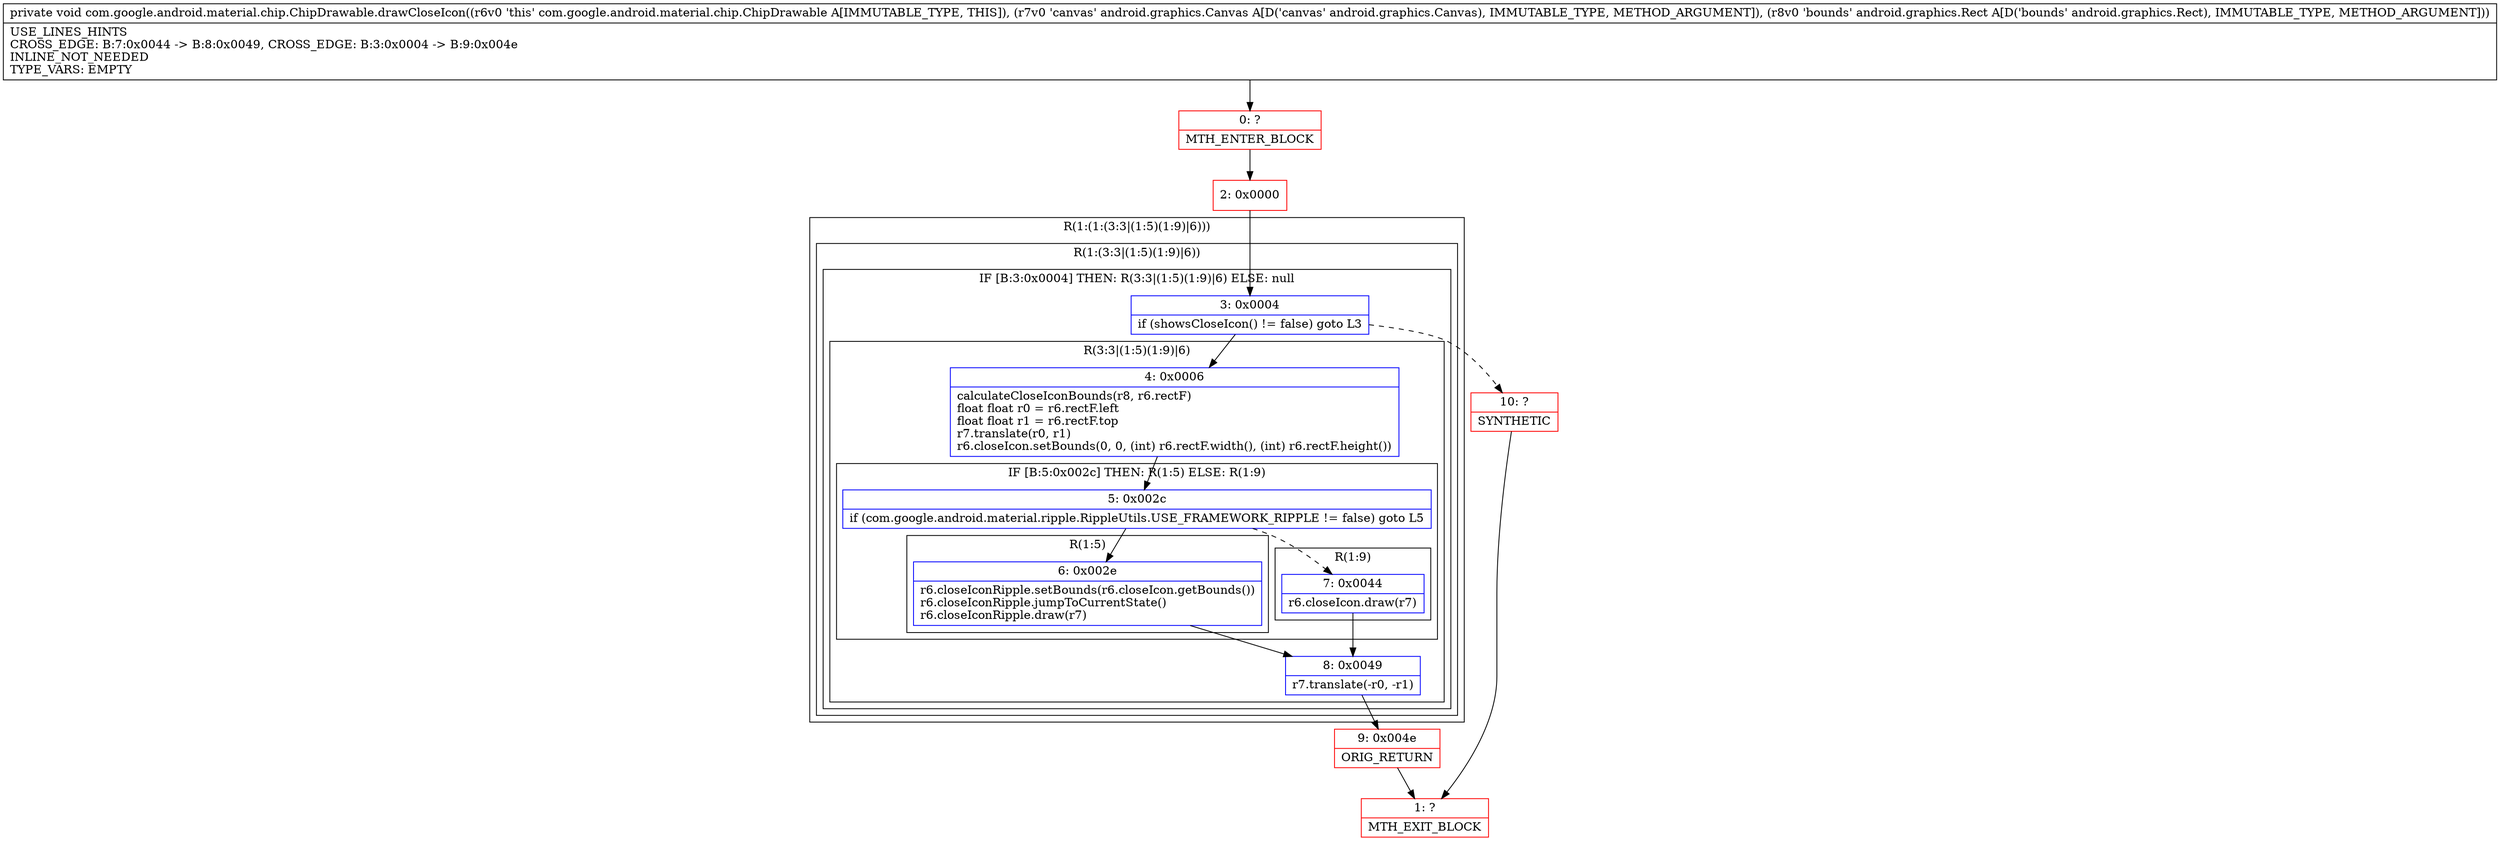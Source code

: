 digraph "CFG forcom.google.android.material.chip.ChipDrawable.drawCloseIcon(Landroid\/graphics\/Canvas;Landroid\/graphics\/Rect;)V" {
subgraph cluster_Region_990802741 {
label = "R(1:(1:(3:3|(1:5)(1:9)|6)))";
node [shape=record,color=blue];
subgraph cluster_Region_1416837407 {
label = "R(1:(3:3|(1:5)(1:9)|6))";
node [shape=record,color=blue];
subgraph cluster_IfRegion_725917178 {
label = "IF [B:3:0x0004] THEN: R(3:3|(1:5)(1:9)|6) ELSE: null";
node [shape=record,color=blue];
Node_3 [shape=record,label="{3\:\ 0x0004|if (showsCloseIcon() != false) goto L3\l}"];
subgraph cluster_Region_874246285 {
label = "R(3:3|(1:5)(1:9)|6)";
node [shape=record,color=blue];
Node_4 [shape=record,label="{4\:\ 0x0006|calculateCloseIconBounds(r8, r6.rectF)\lfloat float r0 = r6.rectF.left\lfloat float r1 = r6.rectF.top\lr7.translate(r0, r1)\lr6.closeIcon.setBounds(0, 0, (int) r6.rectF.width(), (int) r6.rectF.height())\l}"];
subgraph cluster_IfRegion_1884926279 {
label = "IF [B:5:0x002c] THEN: R(1:5) ELSE: R(1:9)";
node [shape=record,color=blue];
Node_5 [shape=record,label="{5\:\ 0x002c|if (com.google.android.material.ripple.RippleUtils.USE_FRAMEWORK_RIPPLE != false) goto L5\l}"];
subgraph cluster_Region_948368290 {
label = "R(1:5)";
node [shape=record,color=blue];
Node_6 [shape=record,label="{6\:\ 0x002e|r6.closeIconRipple.setBounds(r6.closeIcon.getBounds())\lr6.closeIconRipple.jumpToCurrentState()\lr6.closeIconRipple.draw(r7)\l}"];
}
subgraph cluster_Region_1970310764 {
label = "R(1:9)";
node [shape=record,color=blue];
Node_7 [shape=record,label="{7\:\ 0x0044|r6.closeIcon.draw(r7)\l}"];
}
}
Node_8 [shape=record,label="{8\:\ 0x0049|r7.translate(\-r0, \-r1)\l}"];
}
}
}
}
Node_0 [shape=record,color=red,label="{0\:\ ?|MTH_ENTER_BLOCK\l}"];
Node_2 [shape=record,color=red,label="{2\:\ 0x0000}"];
Node_9 [shape=record,color=red,label="{9\:\ 0x004e|ORIG_RETURN\l}"];
Node_1 [shape=record,color=red,label="{1\:\ ?|MTH_EXIT_BLOCK\l}"];
Node_10 [shape=record,color=red,label="{10\:\ ?|SYNTHETIC\l}"];
MethodNode[shape=record,label="{private void com.google.android.material.chip.ChipDrawable.drawCloseIcon((r6v0 'this' com.google.android.material.chip.ChipDrawable A[IMMUTABLE_TYPE, THIS]), (r7v0 'canvas' android.graphics.Canvas A[D('canvas' android.graphics.Canvas), IMMUTABLE_TYPE, METHOD_ARGUMENT]), (r8v0 'bounds' android.graphics.Rect A[D('bounds' android.graphics.Rect), IMMUTABLE_TYPE, METHOD_ARGUMENT]))  | USE_LINES_HINTS\lCROSS_EDGE: B:7:0x0044 \-\> B:8:0x0049, CROSS_EDGE: B:3:0x0004 \-\> B:9:0x004e\lINLINE_NOT_NEEDED\lTYPE_VARS: EMPTY\l}"];
MethodNode -> Node_0;Node_3 -> Node_4;
Node_3 -> Node_10[style=dashed];
Node_4 -> Node_5;
Node_5 -> Node_6;
Node_5 -> Node_7[style=dashed];
Node_6 -> Node_8;
Node_7 -> Node_8;
Node_8 -> Node_9;
Node_0 -> Node_2;
Node_2 -> Node_3;
Node_9 -> Node_1;
Node_10 -> Node_1;
}

